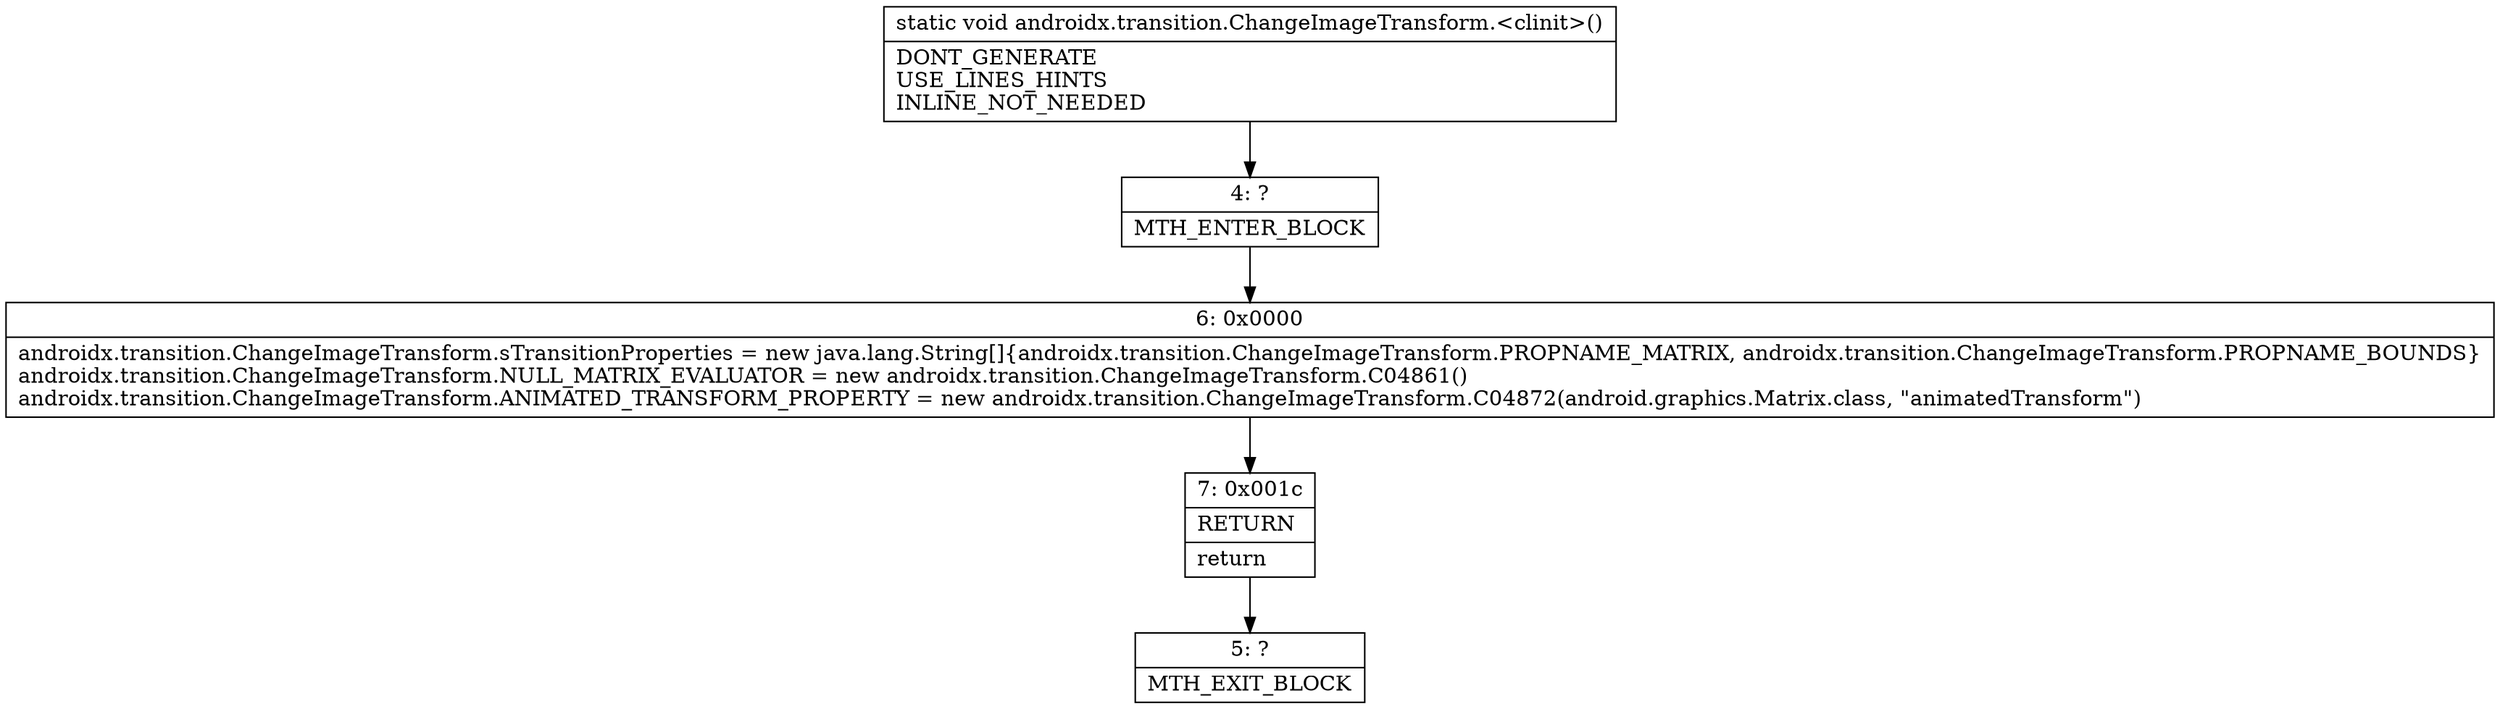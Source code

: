 digraph "CFG forandroidx.transition.ChangeImageTransform.\<clinit\>()V" {
Node_4 [shape=record,label="{4\:\ ?|MTH_ENTER_BLOCK\l}"];
Node_6 [shape=record,label="{6\:\ 0x0000|androidx.transition.ChangeImageTransform.sTransitionProperties = new java.lang.String[]\{androidx.transition.ChangeImageTransform.PROPNAME_MATRIX, androidx.transition.ChangeImageTransform.PROPNAME_BOUNDS\}\landroidx.transition.ChangeImageTransform.NULL_MATRIX_EVALUATOR = new androidx.transition.ChangeImageTransform.C04861()\landroidx.transition.ChangeImageTransform.ANIMATED_TRANSFORM_PROPERTY = new androidx.transition.ChangeImageTransform.C04872(android.graphics.Matrix.class, \"animatedTransform\")\l}"];
Node_7 [shape=record,label="{7\:\ 0x001c|RETURN\l|return\l}"];
Node_5 [shape=record,label="{5\:\ ?|MTH_EXIT_BLOCK\l}"];
MethodNode[shape=record,label="{static void androidx.transition.ChangeImageTransform.\<clinit\>()  | DONT_GENERATE\lUSE_LINES_HINTS\lINLINE_NOT_NEEDED\l}"];
MethodNode -> Node_4;Node_4 -> Node_6;
Node_6 -> Node_7;
Node_7 -> Node_5;
}

